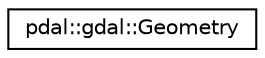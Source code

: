 digraph "Graphical Class Hierarchy"
{
  edge [fontname="Helvetica",fontsize="10",labelfontname="Helvetica",labelfontsize="10"];
  node [fontname="Helvetica",fontsize="10",shape=record];
  rankdir="LR";
  Node1 [label="pdal::gdal::Geometry",height=0.2,width=0.4,color="black", fillcolor="white", style="filled",URL="$classpdal_1_1gdal_1_1Geometry.html"];
}
